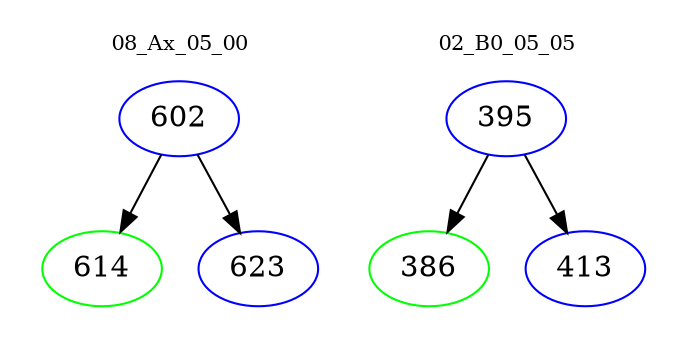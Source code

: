 digraph{
subgraph cluster_0 {
color = white
label = "08_Ax_05_00";
fontsize=10;
T0_602 [label="602", color="blue"]
T0_602 -> T0_614 [color="black"]
T0_614 [label="614", color="green"]
T0_602 -> T0_623 [color="black"]
T0_623 [label="623", color="blue"]
}
subgraph cluster_1 {
color = white
label = "02_B0_05_05";
fontsize=10;
T1_395 [label="395", color="blue"]
T1_395 -> T1_386 [color="black"]
T1_386 [label="386", color="green"]
T1_395 -> T1_413 [color="black"]
T1_413 [label="413", color="blue"]
}
}

